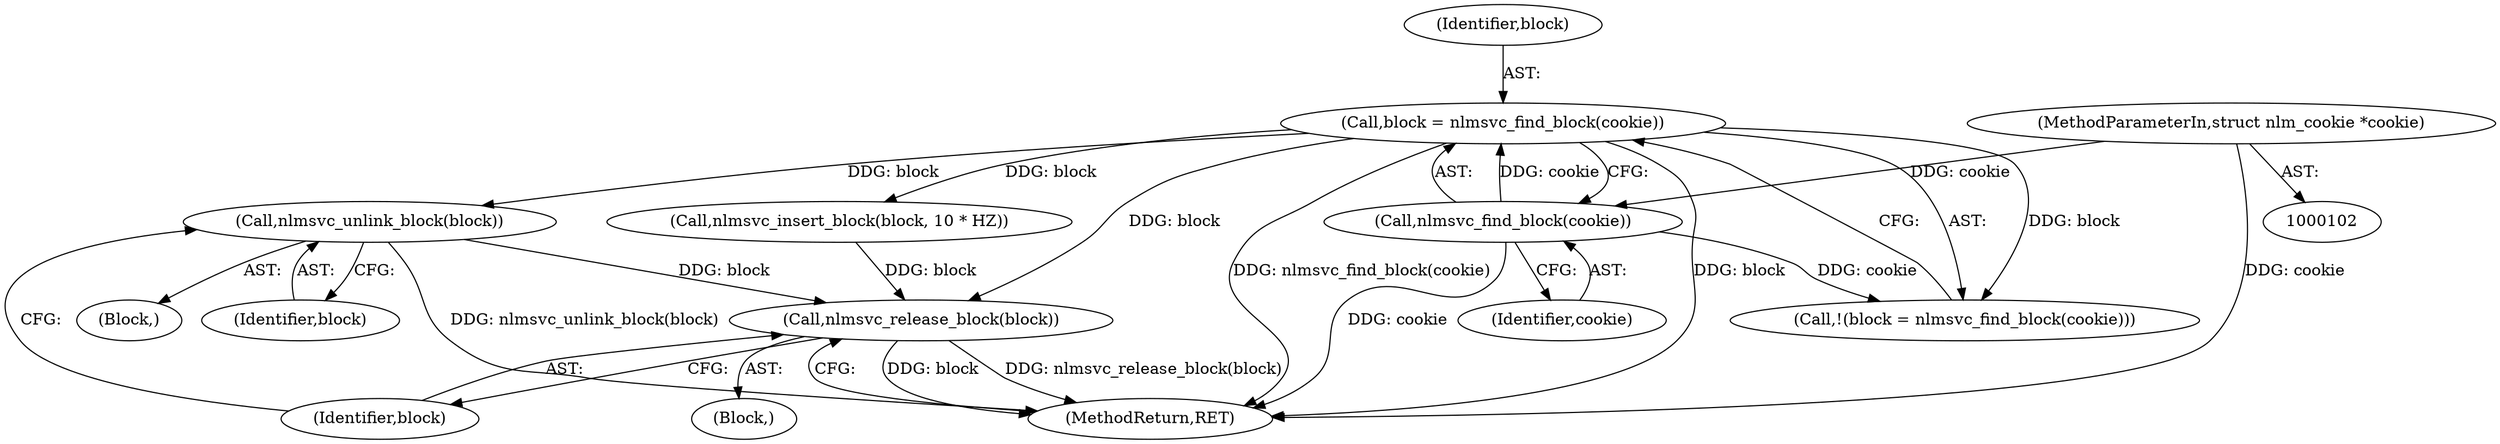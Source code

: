 digraph "1_linux_c70422f760c120480fee4de6c38804c72aa26bc1_1@API" {
"1000138" [label="(Call,nlmsvc_unlink_block(block))"];
"1000118" [label="(Call,block = nlmsvc_find_block(cookie))"];
"1000120" [label="(Call,nlmsvc_find_block(cookie))"];
"1000103" [label="(MethodParameterIn,struct nlm_cookie *cookie)"];
"1000140" [label="(Call,nlmsvc_release_block(block))"];
"1000139" [label="(Identifier,block)"];
"1000117" [label="(Call,!(block = nlmsvc_find_block(cookie)))"];
"1000141" [label="(Identifier,block)"];
"1000131" [label="(Call,nlmsvc_insert_block(block, 10 * HZ))"];
"1000140" [label="(Call,nlmsvc_release_block(block))"];
"1000105" [label="(Block,)"];
"1000120" [label="(Call,nlmsvc_find_block(cookie))"];
"1000103" [label="(MethodParameterIn,struct nlm_cookie *cookie)"];
"1000142" [label="(MethodReturn,RET)"];
"1000119" [label="(Identifier,block)"];
"1000118" [label="(Call,block = nlmsvc_find_block(cookie))"];
"1000121" [label="(Identifier,cookie)"];
"1000138" [label="(Call,nlmsvc_unlink_block(block))"];
"1000137" [label="(Block,)"];
"1000138" -> "1000137"  [label="AST: "];
"1000138" -> "1000139"  [label="CFG: "];
"1000139" -> "1000138"  [label="AST: "];
"1000141" -> "1000138"  [label="CFG: "];
"1000138" -> "1000142"  [label="DDG: nlmsvc_unlink_block(block)"];
"1000118" -> "1000138"  [label="DDG: block"];
"1000138" -> "1000140"  [label="DDG: block"];
"1000118" -> "1000117"  [label="AST: "];
"1000118" -> "1000120"  [label="CFG: "];
"1000119" -> "1000118"  [label="AST: "];
"1000120" -> "1000118"  [label="AST: "];
"1000117" -> "1000118"  [label="CFG: "];
"1000118" -> "1000142"  [label="DDG: block"];
"1000118" -> "1000142"  [label="DDG: nlmsvc_find_block(cookie)"];
"1000118" -> "1000117"  [label="DDG: block"];
"1000120" -> "1000118"  [label="DDG: cookie"];
"1000118" -> "1000131"  [label="DDG: block"];
"1000118" -> "1000140"  [label="DDG: block"];
"1000120" -> "1000121"  [label="CFG: "];
"1000121" -> "1000120"  [label="AST: "];
"1000120" -> "1000142"  [label="DDG: cookie"];
"1000120" -> "1000117"  [label="DDG: cookie"];
"1000103" -> "1000120"  [label="DDG: cookie"];
"1000103" -> "1000102"  [label="AST: "];
"1000103" -> "1000142"  [label="DDG: cookie"];
"1000140" -> "1000105"  [label="AST: "];
"1000140" -> "1000141"  [label="CFG: "];
"1000141" -> "1000140"  [label="AST: "];
"1000142" -> "1000140"  [label="CFG: "];
"1000140" -> "1000142"  [label="DDG: block"];
"1000140" -> "1000142"  [label="DDG: nlmsvc_release_block(block)"];
"1000131" -> "1000140"  [label="DDG: block"];
}
